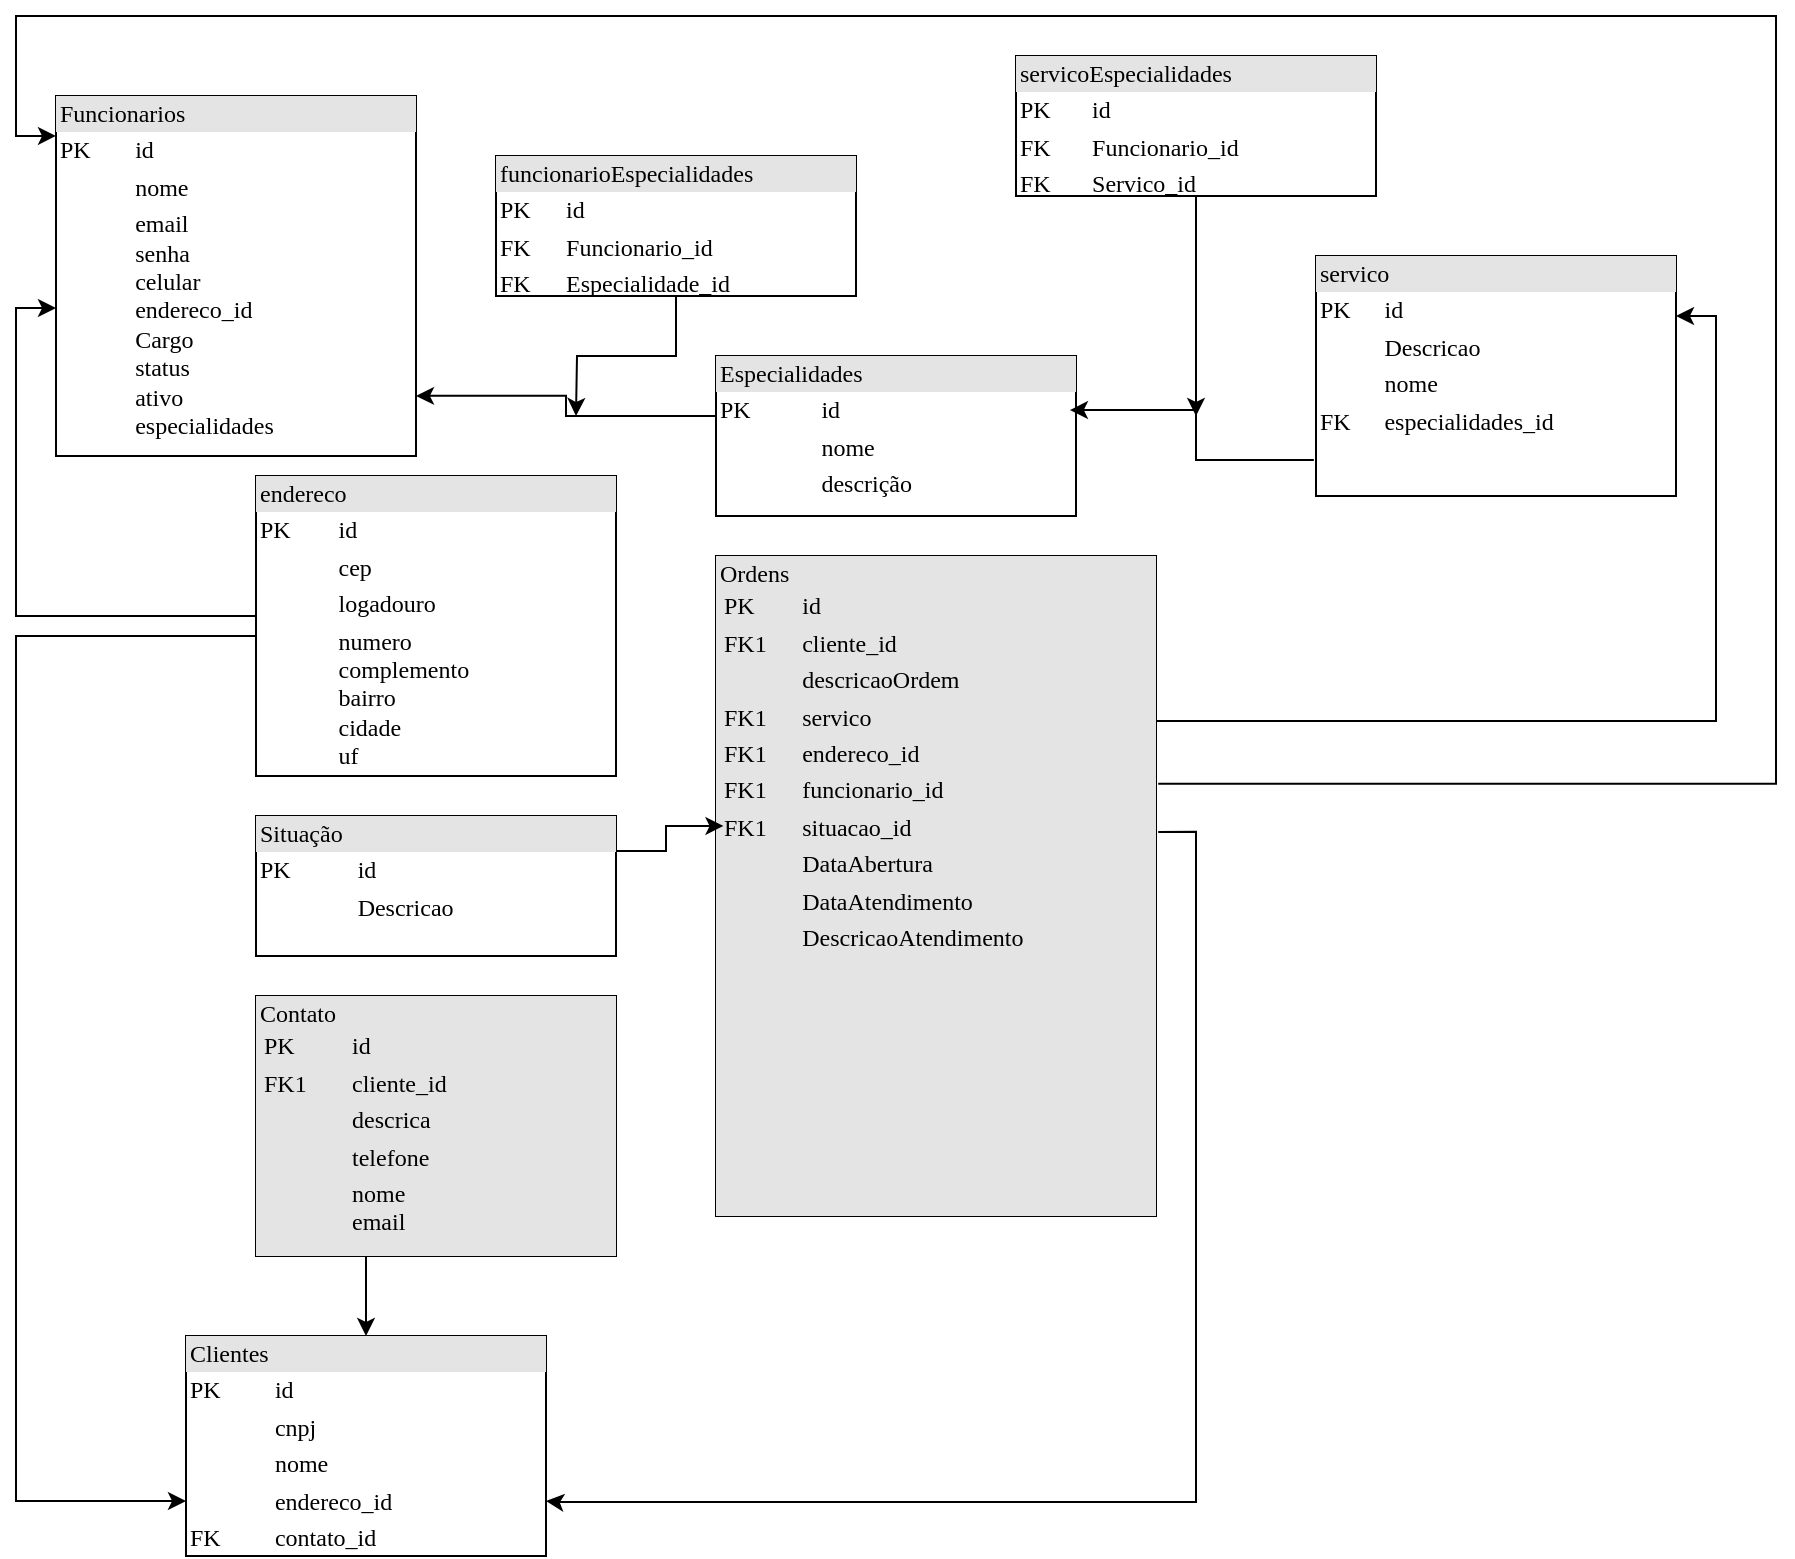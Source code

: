 <mxfile version="24.7.12">
  <diagram name="Page-1" id="2ca16b54-16f6-2749-3443-fa8db7711227">
    <mxGraphModel dx="1434" dy="738" grid="1" gridSize="10" guides="1" tooltips="1" connect="1" arrows="1" fold="1" page="1" pageScale="1" pageWidth="1100" pageHeight="850" background="none" math="0" shadow="0">
      <root>
        <mxCell id="0" />
        <mxCell id="1" parent="0" />
        <mxCell id="2ed32ef02a7f4228-1" value="&lt;div style=&quot;box-sizing:border-box;width:100%;background:#e4e4e4;padding:2px;&quot;&gt;Funcionarios&lt;/div&gt;&lt;table style=&quot;width:100%;font-size:1em;&quot; cellpadding=&quot;2&quot; cellspacing=&quot;0&quot;&gt;&lt;tbody&gt;&lt;tr&gt;&lt;td&gt;PK&lt;/td&gt;&lt;td&gt;id&lt;br&gt;&lt;/td&gt;&lt;/tr&gt;&lt;tr&gt;&lt;td&gt;&lt;br&gt;&lt;/td&gt;&lt;td&gt;nome&lt;/td&gt;&lt;/tr&gt;&lt;tr&gt;&lt;td&gt;&lt;/td&gt;&lt;td&gt;email&lt;br&gt;senha&lt;br&gt;celular&lt;br&gt;endereco_id&lt;br&gt;Cargo&lt;br&gt;status&lt;br&gt;ativo&lt;br&gt;especialidades&lt;/td&gt;&lt;/tr&gt;&lt;/tbody&gt;&lt;/table&gt;" style="verticalAlign=top;align=left;overflow=fill;html=1;rounded=0;shadow=0;comic=0;labelBackgroundColor=none;strokeWidth=1;fontFamily=Verdana;fontSize=12" parent="1" vertex="1">
          <mxGeometry x="110" y="100" width="180" height="180" as="geometry" />
        </mxCell>
        <mxCell id="2ed32ef02a7f4228-2" value="&lt;div style=&quot;box-sizing: border-box ; width: 100% ; background: #e4e4e4 ; padding: 2px&quot;&gt;Especialidades&lt;/div&gt;&lt;table style=&quot;width: 100% ; font-size: 1em&quot; cellpadding=&quot;2&quot; cellspacing=&quot;0&quot;&gt;&lt;tbody&gt;&lt;tr&gt;&lt;td&gt;PK&lt;/td&gt;&lt;td&gt;id&lt;/td&gt;&lt;/tr&gt;&lt;tr&gt;&lt;td&gt;&lt;br&gt;&lt;/td&gt;&lt;td&gt;nome&lt;/td&gt;&lt;/tr&gt;&lt;tr&gt;&lt;td&gt;&lt;/td&gt;&lt;td&gt;descrição&lt;/td&gt;&lt;/tr&gt;&lt;tr&gt;&lt;td&gt;&lt;/td&gt;&lt;td&gt;&lt;br&gt;&lt;/td&gt;&lt;/tr&gt;&lt;/tbody&gt;&lt;/table&gt;" style="verticalAlign=top;align=left;overflow=fill;html=1;rounded=0;shadow=0;comic=0;labelBackgroundColor=none;strokeWidth=1;fontFamily=Verdana;fontSize=12" parent="1" vertex="1">
          <mxGeometry x="440" y="230" width="180" height="80" as="geometry" />
        </mxCell>
        <mxCell id="2ed32ef02a7f4228-4" value="&lt;div style=&quot;box-sizing: border-box ; width: 100% ; background: #e4e4e4 ; padding: 2px&quot;&gt;Clientes&lt;/div&gt;&lt;table style=&quot;width: 100% ; font-size: 1em&quot; cellpadding=&quot;2&quot; cellspacing=&quot;0&quot;&gt;&lt;tbody&gt;&lt;tr&gt;&lt;td&gt;PK&lt;/td&gt;&lt;td&gt;id&lt;/td&gt;&lt;/tr&gt;&lt;tr&gt;&lt;td&gt;&lt;br&gt;&lt;/td&gt;&lt;td&gt;cnpj&lt;/td&gt;&lt;/tr&gt;&lt;tr&gt;&lt;td&gt;&lt;/td&gt;&lt;td&gt;nome&lt;/td&gt;&lt;/tr&gt;&lt;tr&gt;&lt;td&gt;&lt;br&gt;&lt;/td&gt;&lt;td&gt;endereco_id&lt;/td&gt;&lt;/tr&gt;&lt;tr&gt;&lt;td&gt;FK&lt;/td&gt;&lt;td&gt;contato_id&lt;/td&gt;&lt;/tr&gt;&lt;/tbody&gt;&lt;/table&gt;" style="verticalAlign=top;align=left;overflow=fill;html=1;rounded=0;shadow=0;comic=0;labelBackgroundColor=none;strokeWidth=1;fontFamily=Verdana;fontSize=12" parent="1" vertex="1">
          <mxGeometry x="175" y="720" width="180" height="110" as="geometry" />
        </mxCell>
        <mxCell id="E1wmSHJxvpyyn2h4fCHY-12" style="edgeStyle=orthogonalEdgeStyle;rounded=0;orthogonalLoop=1;jettySize=auto;html=1;exitX=1;exitY=0.25;exitDx=0;exitDy=0;entryX=1;entryY=0.25;entryDx=0;entryDy=0;" parent="1" source="2ed32ef02a7f4228-8" target="E1wmSHJxvpyyn2h4fCHY-4" edge="1">
          <mxGeometry relative="1" as="geometry" />
        </mxCell>
        <mxCell id="E1wmSHJxvpyyn2h4fCHY-13" style="edgeStyle=orthogonalEdgeStyle;rounded=0;orthogonalLoop=1;jettySize=auto;html=1;entryX=1;entryY=0.75;entryDx=0;entryDy=0;exitX=1.005;exitY=0.418;exitDx=0;exitDy=0;exitPerimeter=0;" parent="1" source="2ed32ef02a7f4228-8" target="2ed32ef02a7f4228-4" edge="1">
          <mxGeometry relative="1" as="geometry">
            <Array as="points">
              <mxPoint x="680" y="468" />
              <mxPoint x="680" y="803" />
              <mxPoint x="360" y="803" />
            </Array>
            <mxPoint x="680" y="480" as="sourcePoint" />
          </mxGeometry>
        </mxCell>
        <mxCell id="2ed32ef02a7f4228-8" value="&lt;div style=&quot;box-sizing: border-box ; width: 100% ; background: #e4e4e4 ; padding: 2px&quot;&gt;Ordens&lt;table style=&quot;background-color: initial; font-size: 1em; width: 100%;&quot; cellpadding=&quot;2&quot; cellspacing=&quot;0&quot;&gt;&lt;tbody&gt;&lt;tr&gt;&lt;td&gt;PK&lt;/td&gt;&lt;td&gt;id&lt;/td&gt;&lt;/tr&gt;&lt;tr&gt;&lt;td&gt;FK1&lt;/td&gt;&lt;td&gt;cliente_id&lt;/td&gt;&lt;/tr&gt;&lt;tr&gt;&lt;td&gt;&lt;/td&gt;&lt;td&gt;descricaoOrdem&lt;/td&gt;&lt;/tr&gt;&lt;tr&gt;&lt;td&gt;FK1&lt;br&gt;&lt;/td&gt;&lt;td&gt;servico&lt;br&gt;&lt;/td&gt;&lt;/tr&gt;&lt;tr&gt;&lt;td&gt;FK1&lt;br&gt;&lt;/td&gt;&lt;td&gt;endereco_id&lt;/td&gt;&lt;/tr&gt;&lt;tr&gt;&lt;td&gt;FK1&lt;br&gt;&lt;/td&gt;&lt;td&gt;funcionario_id&lt;br&gt;&lt;/td&gt;&lt;/tr&gt;&lt;tr&gt;&lt;td&gt;FK1&lt;br&gt;&lt;/td&gt;&lt;td&gt;situacao_id&lt;br&gt;&lt;/td&gt;&lt;/tr&gt;&lt;tr&gt;&lt;td&gt;&lt;br&gt;&lt;/td&gt;&lt;td&gt;DataAbertura&lt;/td&gt;&lt;/tr&gt;&lt;tr&gt;&lt;td&gt;&lt;br&gt;&lt;/td&gt;&lt;td&gt;DataAtendimento&lt;/td&gt;&lt;/tr&gt;&lt;tr&gt;&lt;td&gt;&lt;br&gt;&lt;/td&gt;&lt;td&gt;DescricaoAtendimento&lt;/td&gt;&lt;/tr&gt;&lt;tr&gt;&lt;td&gt;&lt;br&gt;&lt;/td&gt;&lt;td&gt;&lt;br&gt;&lt;/td&gt;&lt;/tr&gt;&lt;tr&gt;&lt;td&gt;&lt;br&gt;&lt;/td&gt;&lt;td&gt;&lt;br&gt;&lt;/td&gt;&lt;/tr&gt;&lt;tr&gt;&lt;td&gt;&lt;br&gt;&lt;/td&gt;&lt;td&gt;&lt;br&gt;&lt;/td&gt;&lt;/tr&gt;&lt;tr&gt;&lt;td&gt;&lt;br&gt;&lt;/td&gt;&lt;td&gt;&lt;br&gt;&lt;/td&gt;&lt;/tr&gt;&lt;tr&gt;&lt;td&gt;&lt;br&gt;&lt;/td&gt;&lt;td&gt;&lt;br&gt;&lt;/td&gt;&lt;/tr&gt;&lt;tr&gt;&lt;td&gt;&lt;br&gt;&lt;/td&gt;&lt;td&gt;&lt;br&gt;&lt;/td&gt;&lt;/tr&gt;&lt;tr&gt;&lt;td&gt;&lt;br&gt;&lt;/td&gt;&lt;td&gt;&lt;br&gt;&lt;/td&gt;&lt;/tr&gt;&lt;/tbody&gt;&lt;/table&gt;&lt;/div&gt;" style="verticalAlign=top;align=left;overflow=fill;html=1;rounded=0;shadow=0;comic=0;labelBackgroundColor=none;strokeWidth=1;fontFamily=Verdana;fontSize=12" parent="1" vertex="1">
          <mxGeometry x="440" y="330" width="220" height="330" as="geometry" />
        </mxCell>
        <mxCell id="2ed32ef02a7f4228-11" value="&lt;div style=&quot;box-sizing:border-box;width:100%;background:#e4e4e4;padding:2px;&quot;&gt;Situação&lt;/div&gt;&lt;table style=&quot;width:100%;font-size:1em;&quot; cellpadding=&quot;2&quot; cellspacing=&quot;0&quot;&gt;&lt;tbody&gt;&lt;tr&gt;&lt;td&gt;PK&lt;/td&gt;&lt;td&gt;id&lt;/td&gt;&lt;/tr&gt;&lt;tr&gt;&lt;td&gt;&lt;br&gt;&lt;/td&gt;&lt;td&gt;Descricao&lt;/td&gt;&lt;/tr&gt;&lt;tr&gt;&lt;td&gt;&lt;/td&gt;&lt;td&gt;&lt;br&gt;&lt;/td&gt;&lt;/tr&gt;&lt;/tbody&gt;&lt;/table&gt;" style="verticalAlign=top;align=left;overflow=fill;html=1;rounded=0;shadow=0;comic=0;labelBackgroundColor=none;strokeWidth=1;fontFamily=Verdana;fontSize=12" parent="1" vertex="1">
          <mxGeometry x="210" y="460" width="180" height="70" as="geometry" />
        </mxCell>
        <mxCell id="E1wmSHJxvpyyn2h4fCHY-2" style="edgeStyle=orthogonalEdgeStyle;rounded=0;orthogonalLoop=1;jettySize=auto;html=1;entryX=1;entryY=0.833;entryDx=0;entryDy=0;entryPerimeter=0;exitX=0;exitY=0.375;exitDx=0;exitDy=0;exitPerimeter=0;" parent="1" source="2ed32ef02a7f4228-2" target="2ed32ef02a7f4228-1" edge="1">
          <mxGeometry relative="1" as="geometry">
            <mxPoint x="440" y="250" as="sourcePoint" />
          </mxGeometry>
        </mxCell>
        <mxCell id="E1wmSHJxvpyyn2h4fCHY-4" value="&lt;div style=&quot;box-sizing:border-box;width:100%;background:#e4e4e4;padding:2px;&quot;&gt;servico&lt;/div&gt;&lt;table style=&quot;width:100%;font-size:1em;&quot; cellpadding=&quot;2&quot; cellspacing=&quot;0&quot;&gt;&lt;tbody&gt;&lt;tr&gt;&lt;td&gt;PK&lt;/td&gt;&lt;td&gt;id&lt;/td&gt;&lt;/tr&gt;&lt;tr&gt;&lt;td&gt;&lt;br&gt;&lt;/td&gt;&lt;td&gt;Descricao&lt;/td&gt;&lt;/tr&gt;&lt;tr&gt;&lt;td&gt;&lt;br&gt;&lt;/td&gt;&lt;td&gt;nome&lt;/td&gt;&lt;/tr&gt;&lt;tr&gt;&lt;td&gt;FK&lt;/td&gt;&lt;td&gt;especialidades_id&lt;/td&gt;&lt;/tr&gt;&lt;tr&gt;&lt;td&gt;&lt;/td&gt;&lt;td&gt;&lt;br&gt;&lt;/td&gt;&lt;/tr&gt;&lt;/tbody&gt;&lt;/table&gt;" style="verticalAlign=top;align=left;overflow=fill;html=1;rounded=0;shadow=0;comic=0;labelBackgroundColor=none;strokeWidth=1;fontFamily=Verdana;fontSize=12" parent="1" vertex="1">
          <mxGeometry x="740" y="180" width="180" height="120" as="geometry" />
        </mxCell>
        <mxCell id="E1wmSHJxvpyyn2h4fCHY-5" style="edgeStyle=orthogonalEdgeStyle;rounded=0;orthogonalLoop=1;jettySize=auto;html=1;exitX=0.5;exitY=1;exitDx=0;exitDy=0;" parent="1" source="E1wmSHJxvpyyn2h4fCHY-4" target="E1wmSHJxvpyyn2h4fCHY-4" edge="1">
          <mxGeometry relative="1" as="geometry" />
        </mxCell>
        <mxCell id="E1wmSHJxvpyyn2h4fCHY-7" style="edgeStyle=orthogonalEdgeStyle;rounded=0;orthogonalLoop=1;jettySize=auto;html=1;exitX=0.5;exitY=1;exitDx=0;exitDy=0;" parent="1" source="E1wmSHJxvpyyn2h4fCHY-6" edge="1">
          <mxGeometry relative="1" as="geometry">
            <mxPoint x="370" y="260" as="targetPoint" />
          </mxGeometry>
        </mxCell>
        <mxCell id="E1wmSHJxvpyyn2h4fCHY-6" value="&lt;div style=&quot;box-sizing:border-box;width:100%;background:#e4e4e4;padding:2px;&quot;&gt;funcionarioEspecialidades&lt;/div&gt;&lt;table style=&quot;width:100%;font-size:1em;&quot; cellpadding=&quot;2&quot; cellspacing=&quot;0&quot;&gt;&lt;tbody&gt;&lt;tr&gt;&lt;td&gt;PK&lt;/td&gt;&lt;td&gt;id&lt;/td&gt;&lt;/tr&gt;&lt;tr&gt;&lt;td&gt;FK&lt;/td&gt;&lt;td&gt;Funcionario_id&lt;/td&gt;&lt;/tr&gt;&lt;tr&gt;&lt;td&gt;FK&lt;/td&gt;&lt;td&gt;Especialidade_id&lt;/td&gt;&lt;/tr&gt;&lt;/tbody&gt;&lt;/table&gt;" style="verticalAlign=top;align=left;overflow=fill;html=1;rounded=0;shadow=0;comic=0;labelBackgroundColor=none;strokeWidth=1;fontFamily=Verdana;fontSize=12" parent="1" vertex="1">
          <mxGeometry x="330" y="130" width="180" height="70" as="geometry" />
        </mxCell>
        <mxCell id="E1wmSHJxvpyyn2h4fCHY-8" style="edgeStyle=orthogonalEdgeStyle;rounded=0;orthogonalLoop=1;jettySize=auto;html=1;entryX=0.983;entryY=0.338;entryDx=0;entryDy=0;entryPerimeter=0;exitX=-0.006;exitY=0.85;exitDx=0;exitDy=0;exitPerimeter=0;" parent="1" source="E1wmSHJxvpyyn2h4fCHY-4" target="2ed32ef02a7f4228-2" edge="1">
          <mxGeometry relative="1" as="geometry" />
        </mxCell>
        <mxCell id="E1wmSHJxvpyyn2h4fCHY-10" style="edgeStyle=orthogonalEdgeStyle;rounded=0;orthogonalLoop=1;jettySize=auto;html=1;" parent="1" source="E1wmSHJxvpyyn2h4fCHY-9" edge="1">
          <mxGeometry relative="1" as="geometry">
            <mxPoint x="680" y="260" as="targetPoint" />
          </mxGeometry>
        </mxCell>
        <mxCell id="E1wmSHJxvpyyn2h4fCHY-9" value="&lt;div style=&quot;box-sizing:border-box;width:100%;background:#e4e4e4;padding:2px;&quot;&gt;servicoEspecialidades&lt;/div&gt;&lt;table style=&quot;width:100%;font-size:1em;&quot; cellpadding=&quot;2&quot; cellspacing=&quot;0&quot;&gt;&lt;tbody&gt;&lt;tr&gt;&lt;td&gt;PK&lt;/td&gt;&lt;td&gt;id&lt;/td&gt;&lt;/tr&gt;&lt;tr&gt;&lt;td&gt;FK&lt;/td&gt;&lt;td&gt;Funcionario_id&lt;/td&gt;&lt;/tr&gt;&lt;tr&gt;&lt;td&gt;FK&lt;/td&gt;&lt;td&gt;Servico_id&lt;/td&gt;&lt;/tr&gt;&lt;/tbody&gt;&lt;/table&gt;" style="verticalAlign=top;align=left;overflow=fill;html=1;rounded=0;shadow=0;comic=0;labelBackgroundColor=none;strokeWidth=1;fontFamily=Verdana;fontSize=12" parent="1" vertex="1">
          <mxGeometry x="590" y="80" width="180" height="70" as="geometry" />
        </mxCell>
        <mxCell id="E1wmSHJxvpyyn2h4fCHY-14" style="edgeStyle=orthogonalEdgeStyle;rounded=0;orthogonalLoop=1;jettySize=auto;html=1;exitX=1;exitY=0.25;exitDx=0;exitDy=0;entryX=0.017;entryY=0.409;entryDx=0;entryDy=0;entryPerimeter=0;" parent="1" source="2ed32ef02a7f4228-11" target="2ed32ef02a7f4228-8" edge="1">
          <mxGeometry relative="1" as="geometry" />
        </mxCell>
        <mxCell id="E1wmSHJxvpyyn2h4fCHY-15" style="edgeStyle=orthogonalEdgeStyle;rounded=0;orthogonalLoop=1;jettySize=auto;html=1;entryX=0;entryY=0.111;entryDx=0;entryDy=0;entryPerimeter=0;exitX=1.005;exitY=0.345;exitDx=0;exitDy=0;exitPerimeter=0;" parent="1" source="2ed32ef02a7f4228-8" target="2ed32ef02a7f4228-1" edge="1">
          <mxGeometry relative="1" as="geometry">
            <mxPoint x="620" y="444" as="sourcePoint" />
            <Array as="points">
              <mxPoint x="970" y="444" />
              <mxPoint x="970" y="60" />
              <mxPoint x="90" y="60" />
              <mxPoint x="90" y="120" />
            </Array>
          </mxGeometry>
        </mxCell>
        <mxCell id="lj5euqVgex8FqeP5p7rU-2" style="edgeStyle=orthogonalEdgeStyle;rounded=0;orthogonalLoop=1;jettySize=auto;html=1;entryX=0.5;entryY=0;entryDx=0;entryDy=0;" parent="1" source="lj5euqVgex8FqeP5p7rU-1" target="2ed32ef02a7f4228-4" edge="1">
          <mxGeometry relative="1" as="geometry">
            <Array as="points">
              <mxPoint x="265" y="690" />
              <mxPoint x="265" y="690" />
            </Array>
          </mxGeometry>
        </mxCell>
        <mxCell id="lj5euqVgex8FqeP5p7rU-1" value="&lt;div style=&quot;box-sizing: border-box ; width: 100% ; background: #e4e4e4 ; padding: 2px&quot;&gt;Contato&lt;table style=&quot;background-color: initial; font-size: 1em; width: 100%;&quot; cellpadding=&quot;2&quot; cellspacing=&quot;0&quot;&gt;&lt;tbody&gt;&lt;tr&gt;&lt;td&gt;PK&lt;/td&gt;&lt;td&gt;id&lt;/td&gt;&lt;/tr&gt;&lt;tr&gt;&lt;td&gt;FK1&lt;/td&gt;&lt;td&gt;cliente_id&lt;/td&gt;&lt;/tr&gt;&lt;tr&gt;&lt;td&gt;&lt;/td&gt;&lt;td&gt;descrica&lt;span style=&quot;white-space: pre;&quot;&gt;&#x9;&lt;/span&gt;&lt;span style=&quot;white-space: pre;&quot;&gt;&#x9;&lt;/span&gt;&lt;/td&gt;&lt;/tr&gt;&lt;tr&gt;&lt;td&gt;&lt;br&gt;&lt;/td&gt;&lt;td&gt;telefone&lt;/td&gt;&lt;/tr&gt;&lt;tr&gt;&lt;td&gt;&lt;br&gt;&lt;/td&gt;&lt;td&gt;nome&lt;br&gt;email&lt;/td&gt;&lt;/tr&gt;&lt;tr&gt;&lt;td&gt;&lt;br&gt;&lt;/td&gt;&lt;td&gt;&lt;br&gt;&lt;/td&gt;&lt;/tr&gt;&lt;/tbody&gt;&lt;/table&gt;&lt;/div&gt;" style="verticalAlign=top;align=left;overflow=fill;html=1;rounded=0;shadow=0;comic=0;labelBackgroundColor=none;strokeWidth=1;fontFamily=Verdana;fontSize=12" parent="1" vertex="1">
          <mxGeometry x="210" y="550" width="180" height="130" as="geometry" />
        </mxCell>
        <mxCell id="iMW0kM_b6GtbQLB3pwRe-6" style="edgeStyle=orthogonalEdgeStyle;rounded=0;orthogonalLoop=1;jettySize=auto;html=1;entryX=0;entryY=0.75;entryDx=0;entryDy=0;" edge="1" parent="1" target="2ed32ef02a7f4228-4">
          <mxGeometry relative="1" as="geometry">
            <mxPoint x="210" y="370" as="sourcePoint" />
            <Array as="points">
              <mxPoint x="90" y="370" />
              <mxPoint x="90" y="803" />
            </Array>
          </mxGeometry>
        </mxCell>
        <mxCell id="iMW0kM_b6GtbQLB3pwRe-4" value="&lt;div style=&quot;box-sizing:border-box;width:100%;background:#e4e4e4;padding:2px;&quot;&gt;endereco&lt;/div&gt;&lt;table style=&quot;width:100%;font-size:1em;&quot; cellpadding=&quot;2&quot; cellspacing=&quot;0&quot;&gt;&lt;tbody&gt;&lt;tr&gt;&lt;td&gt;PK&lt;/td&gt;&lt;td&gt;id&lt;/td&gt;&lt;/tr&gt;&lt;tr&gt;&lt;td&gt;&lt;br&gt;&lt;/td&gt;&lt;td&gt;cep&lt;/td&gt;&lt;/tr&gt;&lt;tr&gt;&lt;td&gt;&lt;br&gt;&lt;/td&gt;&lt;td&gt;logadouro&lt;/td&gt;&lt;/tr&gt;&lt;tr&gt;&lt;td&gt;&lt;br&gt;&lt;/td&gt;&lt;td&gt;numero&lt;br&gt;complemento&lt;br&gt;bairro&lt;br&gt;cidade&lt;br&gt;uf&lt;/td&gt;&lt;/tr&gt;&lt;tr&gt;&lt;td&gt;&lt;/td&gt;&lt;td&gt;&lt;br&gt;&lt;/td&gt;&lt;/tr&gt;&lt;/tbody&gt;&lt;/table&gt;" style="verticalAlign=top;align=left;overflow=fill;html=1;rounded=0;shadow=0;comic=0;labelBackgroundColor=none;strokeWidth=1;fontFamily=Verdana;fontSize=12" vertex="1" parent="1">
          <mxGeometry x="210" y="290" width="180" height="150" as="geometry" />
        </mxCell>
        <mxCell id="iMW0kM_b6GtbQLB3pwRe-5" style="edgeStyle=orthogonalEdgeStyle;rounded=0;orthogonalLoop=1;jettySize=auto;html=1;entryX=0;entryY=0.589;entryDx=0;entryDy=0;entryPerimeter=0;exitX=0;exitY=0.5;exitDx=0;exitDy=0;" edge="1" parent="1" source="iMW0kM_b6GtbQLB3pwRe-4" target="2ed32ef02a7f4228-1">
          <mxGeometry relative="1" as="geometry">
            <Array as="points">
              <mxPoint x="210" y="360" />
              <mxPoint x="90" y="360" />
              <mxPoint x="90" y="206" />
            </Array>
          </mxGeometry>
        </mxCell>
      </root>
    </mxGraphModel>
  </diagram>
</mxfile>

